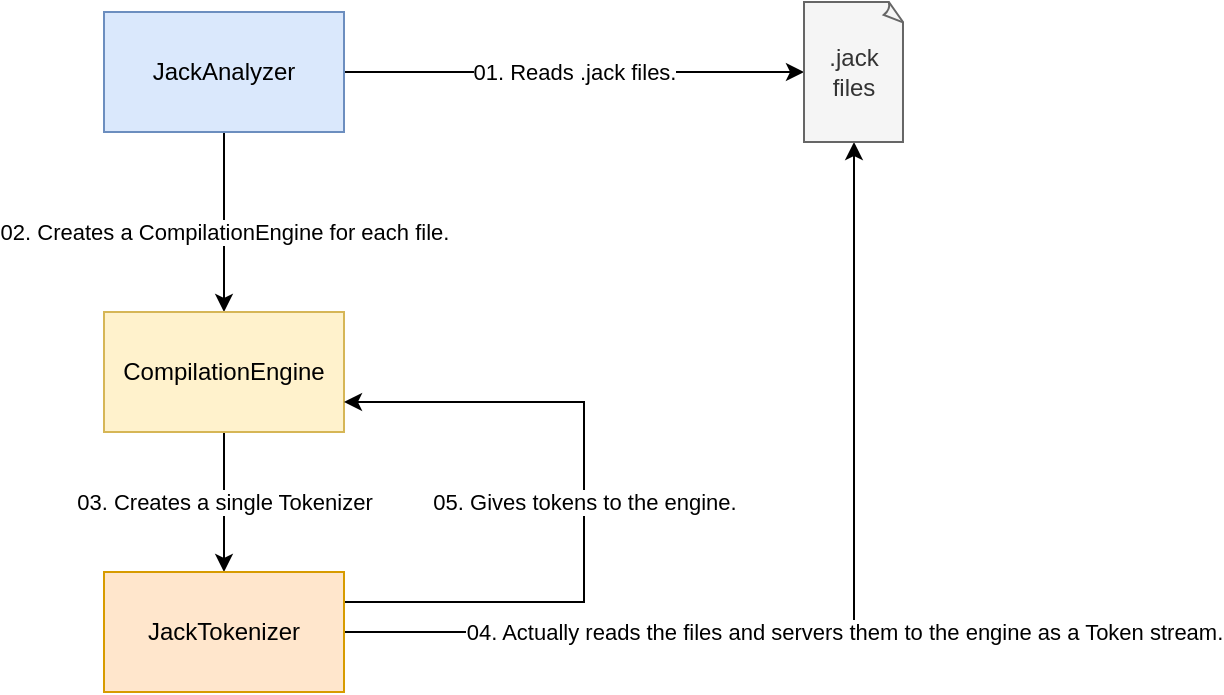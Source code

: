 <mxfile version="14.6.13" type="device" pages="2"><diagram id="oJnpCg4wDzf_7yF8ENuw" name="General"><mxGraphModel dx="1178" dy="675" grid="1" gridSize="10" guides="1" tooltips="1" connect="1" arrows="1" fold="1" page="1" pageScale="1" pageWidth="850" pageHeight="1100" math="0" shadow="0"><root><mxCell id="0"/><mxCell id="1" parent="0"/><mxCell id="ztWRdh29EXhWxrIguuWT-5" value="01. Reads .jack files." style="edgeStyle=orthogonalEdgeStyle;rounded=0;orthogonalLoop=1;jettySize=auto;html=1;entryX=0;entryY=0.5;entryDx=0;entryDy=0;entryPerimeter=0;" edge="1" parent="1" source="ztWRdh29EXhWxrIguuWT-2" target="ztWRdh29EXhWxrIguuWT-6"><mxGeometry relative="1" as="geometry"><mxPoint x="480" y="290" as="targetPoint"/></mxGeometry></mxCell><mxCell id="ztWRdh29EXhWxrIguuWT-7" value="02. Creates a CompilationEngine for each file." style="edgeStyle=orthogonalEdgeStyle;rounded=0;orthogonalLoop=1;jettySize=auto;html=1;entryX=0.5;entryY=0;entryDx=0;entryDy=0;" edge="1" parent="1" source="ztWRdh29EXhWxrIguuWT-2" target="ztWRdh29EXhWxrIguuWT-3"><mxGeometry x="0.111" relative="1" as="geometry"><mxPoint as="offset"/></mxGeometry></mxCell><mxCell id="ztWRdh29EXhWxrIguuWT-2" value="JackAnalyzer" style="rounded=0;whiteSpace=wrap;html=1;fillColor=#dae8fc;strokeColor=#6c8ebf;" vertex="1" parent="1"><mxGeometry x="220" y="260" width="120" height="60" as="geometry"/></mxCell><mxCell id="ztWRdh29EXhWxrIguuWT-8" value="03. Creates a single Tokenizer" style="edgeStyle=orthogonalEdgeStyle;rounded=0;orthogonalLoop=1;jettySize=auto;html=1;entryX=0.5;entryY=0;entryDx=0;entryDy=0;" edge="1" parent="1" source="ztWRdh29EXhWxrIguuWT-3" target="ztWRdh29EXhWxrIguuWT-4"><mxGeometry relative="1" as="geometry"/></mxCell><mxCell id="ztWRdh29EXhWxrIguuWT-3" value="CompilationEngine" style="rounded=0;whiteSpace=wrap;html=1;fillColor=#fff2cc;strokeColor=#d6b656;" vertex="1" parent="1"><mxGeometry x="220" y="410" width="120" height="60" as="geometry"/></mxCell><mxCell id="ztWRdh29EXhWxrIguuWT-9" value="04. Actually reads the files and servers them to the engine as a Token stream." style="edgeStyle=orthogonalEdgeStyle;rounded=0;orthogonalLoop=1;jettySize=auto;html=1;entryX=0.5;entryY=1;entryDx=0;entryDy=0;entryPerimeter=0;" edge="1" parent="1" source="ztWRdh29EXhWxrIguuWT-4" target="ztWRdh29EXhWxrIguuWT-6"><mxGeometry relative="1" as="geometry"><mxPoint x="590" y="330" as="targetPoint"/></mxGeometry></mxCell><mxCell id="ztWRdh29EXhWxrIguuWT-10" value="05. Gives tokens to the engine." style="edgeStyle=orthogonalEdgeStyle;rounded=0;orthogonalLoop=1;jettySize=auto;html=1;exitX=1;exitY=0.25;exitDx=0;exitDy=0;entryX=1;entryY=0.75;entryDx=0;entryDy=0;" edge="1" parent="1" source="ztWRdh29EXhWxrIguuWT-4" target="ztWRdh29EXhWxrIguuWT-3"><mxGeometry relative="1" as="geometry"><Array as="points"><mxPoint x="460" y="555"/><mxPoint x="460" y="455"/></Array></mxGeometry></mxCell><mxCell id="ztWRdh29EXhWxrIguuWT-4" value="JackTokenizer" style="rounded=0;whiteSpace=wrap;html=1;fillColor=#ffe6cc;strokeColor=#d79b00;" vertex="1" parent="1"><mxGeometry x="220" y="540" width="120" height="60" as="geometry"/></mxCell><mxCell id="ztWRdh29EXhWxrIguuWT-6" value=".jack&lt;br&gt;files" style="whiteSpace=wrap;html=1;shape=mxgraph.basic.document;fillColor=#f5f5f5;strokeColor=#666666;fontColor=#333333;" vertex="1" parent="1"><mxGeometry x="570" y="255" width="50" height="70" as="geometry"/></mxCell></root></mxGraphModel></diagram><diagram id="fDZD4KvrGOjCA7LSLSUc" name="Symbol Table"><mxGraphModel dx="825" dy="473" grid="1" gridSize="10" guides="1" tooltips="1" connect="1" arrows="1" fold="1" page="1" pageScale="1" pageWidth="850" pageHeight="1100" math="0" shadow="0"><root><mxCell id="EIln3vOo3sigfFpSJqXl-0"/><mxCell id="EIln3vOo3sigfFpSJqXl-1" parent="EIln3vOo3sigfFpSJqXl-0"/><mxCell id="EIln3vOo3sigfFpSJqXl-2" value="Class" style="rounded=0;whiteSpace=wrap;html=1;" vertex="1" parent="EIln3vOo3sigfFpSJqXl-1"><mxGeometry x="70" y="350" width="120" height="60" as="geometry"/></mxCell><mxCell id="EIln3vOo3sigfFpSJqXl-3" value="Subroutines" style="rounded=0;whiteSpace=wrap;html=1;" vertex="1" parent="EIln3vOo3sigfFpSJqXl-1"><mxGeometry x="1160" y="320" width="120" height="60" as="geometry"/></mxCell><mxCell id="EIln3vOo3sigfFpSJqXl-10" value="" style="shape=table;html=1;whiteSpace=wrap;startSize=0;container=1;collapsible=0;childLayout=tableLayout;" vertex="1" parent="EIln3vOo3sigfFpSJqXl-1"><mxGeometry x="40" y="440" width="240" height="160" as="geometry"/></mxCell><mxCell id="EIln3vOo3sigfFpSJqXl-11" value="" style="shape=partialRectangle;html=1;whiteSpace=wrap;collapsible=0;dropTarget=0;pointerEvents=0;fillColor=none;top=0;left=0;bottom=0;right=0;points=[[0,0.5],[1,0.5]];portConstraint=eastwest;" vertex="1" parent="EIln3vOo3sigfFpSJqXl-10"><mxGeometry width="240" height="40" as="geometry"/></mxCell><mxCell id="EIln3vOo3sigfFpSJqXl-12" value="Identifier" style="shape=partialRectangle;html=1;whiteSpace=wrap;connectable=0;fillColor=none;top=0;left=0;bottom=0;right=0;overflow=hidden;" vertex="1" parent="EIln3vOo3sigfFpSJqXl-11"><mxGeometry width="60" height="40" as="geometry"/></mxCell><mxCell id="EIln3vOo3sigfFpSJqXl-13" value="Type" style="shape=partialRectangle;html=1;whiteSpace=wrap;connectable=0;fillColor=none;top=0;left=0;bottom=0;right=0;overflow=hidden;" vertex="1" parent="EIln3vOo3sigfFpSJqXl-11"><mxGeometry x="60" width="60" height="40" as="geometry"/></mxCell><mxCell id="EIln3vOo3sigfFpSJqXl-14" value="Kind" style="shape=partialRectangle;html=1;whiteSpace=wrap;connectable=0;fillColor=none;top=0;left=0;bottom=0;right=0;overflow=hidden;" vertex="1" parent="EIln3vOo3sigfFpSJqXl-11"><mxGeometry x="120" width="60" height="40" as="geometry"/></mxCell><mxCell id="EIln3vOo3sigfFpSJqXl-23" value="Index" style="shape=partialRectangle;html=1;whiteSpace=wrap;connectable=0;fillColor=none;top=0;left=0;bottom=0;right=0;overflow=hidden;" vertex="1" parent="EIln3vOo3sigfFpSJqXl-11"><mxGeometry x="180" width="60" height="40" as="geometry"/></mxCell><mxCell id="EIln3vOo3sigfFpSJqXl-15" value="" style="shape=partialRectangle;html=1;whiteSpace=wrap;collapsible=0;dropTarget=0;pointerEvents=0;fillColor=none;top=0;left=0;bottom=0;right=0;points=[[0,0.5],[1,0.5]];portConstraint=eastwest;" vertex="1" parent="EIln3vOo3sigfFpSJqXl-10"><mxGeometry y="40" width="240" height="40" as="geometry"/></mxCell><mxCell id="EIln3vOo3sigfFpSJqXl-16" value="x" style="shape=partialRectangle;html=1;whiteSpace=wrap;connectable=0;fillColor=none;top=0;left=0;bottom=0;right=0;overflow=hidden;" vertex="1" parent="EIln3vOo3sigfFpSJqXl-15"><mxGeometry width="60" height="40" as="geometry"/></mxCell><mxCell id="EIln3vOo3sigfFpSJqXl-17" value="int" style="shape=partialRectangle;html=1;whiteSpace=wrap;connectable=0;fillColor=none;top=0;left=0;bottom=0;right=0;overflow=hidden;" vertex="1" parent="EIln3vOo3sigfFpSJqXl-15"><mxGeometry x="60" width="60" height="40" as="geometry"/></mxCell><mxCell id="EIln3vOo3sigfFpSJqXl-18" value="static" style="shape=partialRectangle;html=1;whiteSpace=wrap;connectable=0;fillColor=none;top=0;left=0;bottom=0;right=0;overflow=hidden;" vertex="1" parent="EIln3vOo3sigfFpSJqXl-15"><mxGeometry x="120" width="60" height="40" as="geometry"/></mxCell><mxCell id="EIln3vOo3sigfFpSJqXl-24" value="0" style="shape=partialRectangle;html=1;whiteSpace=wrap;connectable=0;fillColor=none;top=0;left=0;bottom=0;right=0;overflow=hidden;" vertex="1" parent="EIln3vOo3sigfFpSJqXl-15"><mxGeometry x="180" width="60" height="40" as="geometry"/></mxCell><mxCell id="EIln3vOo3sigfFpSJqXl-32" style="shape=partialRectangle;html=1;whiteSpace=wrap;collapsible=0;dropTarget=0;pointerEvents=0;fillColor=none;top=0;left=0;bottom=0;right=0;points=[[0,0.5],[1,0.5]];portConstraint=eastwest;" vertex="1" parent="EIln3vOo3sigfFpSJqXl-10"><mxGeometry y="80" width="240" height="40" as="geometry"/></mxCell><mxCell id="EIln3vOo3sigfFpSJqXl-33" value="y" style="shape=partialRectangle;html=1;whiteSpace=wrap;connectable=0;fillColor=none;top=0;left=0;bottom=0;right=0;overflow=hidden;" vertex="1" parent="EIln3vOo3sigfFpSJqXl-32"><mxGeometry width="60" height="40" as="geometry"/></mxCell><mxCell id="EIln3vOo3sigfFpSJqXl-34" value="int" style="shape=partialRectangle;html=1;whiteSpace=wrap;connectable=0;fillColor=none;top=0;left=0;bottom=0;right=0;overflow=hidden;" vertex="1" parent="EIln3vOo3sigfFpSJqXl-32"><mxGeometry x="60" width="60" height="40" as="geometry"/></mxCell><mxCell id="EIln3vOo3sigfFpSJqXl-35" value="static" style="shape=partialRectangle;html=1;whiteSpace=wrap;connectable=0;fillColor=none;top=0;left=0;bottom=0;right=0;overflow=hidden;" vertex="1" parent="EIln3vOo3sigfFpSJqXl-32"><mxGeometry x="120" width="60" height="40" as="geometry"/></mxCell><mxCell id="EIln3vOo3sigfFpSJqXl-36" value="1" style="shape=partialRectangle;html=1;whiteSpace=wrap;connectable=0;fillColor=none;top=0;left=0;bottom=0;right=0;overflow=hidden;" vertex="1" parent="EIln3vOo3sigfFpSJqXl-32"><mxGeometry x="180" width="60" height="40" as="geometry"/></mxCell><mxCell id="EIln3vOo3sigfFpSJqXl-57" style="shape=partialRectangle;html=1;whiteSpace=wrap;collapsible=0;dropTarget=0;pointerEvents=0;fillColor=none;top=0;left=0;bottom=0;right=0;points=[[0,0.5],[1,0.5]];portConstraint=eastwest;" vertex="1" parent="EIln3vOo3sigfFpSJqXl-10"><mxGeometry y="120" width="240" height="40" as="geometry"/></mxCell><mxCell id="EIln3vOo3sigfFpSJqXl-58" value="counter" style="shape=partialRectangle;html=1;whiteSpace=wrap;connectable=0;fillColor=none;top=0;left=0;bottom=0;right=0;overflow=hidden;" vertex="1" parent="EIln3vOo3sigfFpSJqXl-57"><mxGeometry width="60" height="40" as="geometry"/></mxCell><mxCell id="EIln3vOo3sigfFpSJqXl-59" value="int" style="shape=partialRectangle;html=1;whiteSpace=wrap;connectable=0;fillColor=none;top=0;left=0;bottom=0;right=0;overflow=hidden;" vertex="1" parent="EIln3vOo3sigfFpSJqXl-57"><mxGeometry x="60" width="60" height="40" as="geometry"/></mxCell><mxCell id="EIln3vOo3sigfFpSJqXl-60" value="field" style="shape=partialRectangle;html=1;whiteSpace=wrap;connectable=0;fillColor=none;top=0;left=0;bottom=0;right=0;overflow=hidden;" vertex="1" parent="EIln3vOo3sigfFpSJqXl-57"><mxGeometry x="120" width="60" height="40" as="geometry"/></mxCell><mxCell id="EIln3vOo3sigfFpSJqXl-61" value="0" style="shape=partialRectangle;html=1;whiteSpace=wrap;connectable=0;fillColor=none;top=0;left=0;bottom=0;right=0;overflow=hidden;" vertex="1" parent="EIln3vOo3sigfFpSJqXl-57"><mxGeometry x="180" width="60" height="40" as="geometry"/></mxCell></root></mxGraphModel></diagram></mxfile>